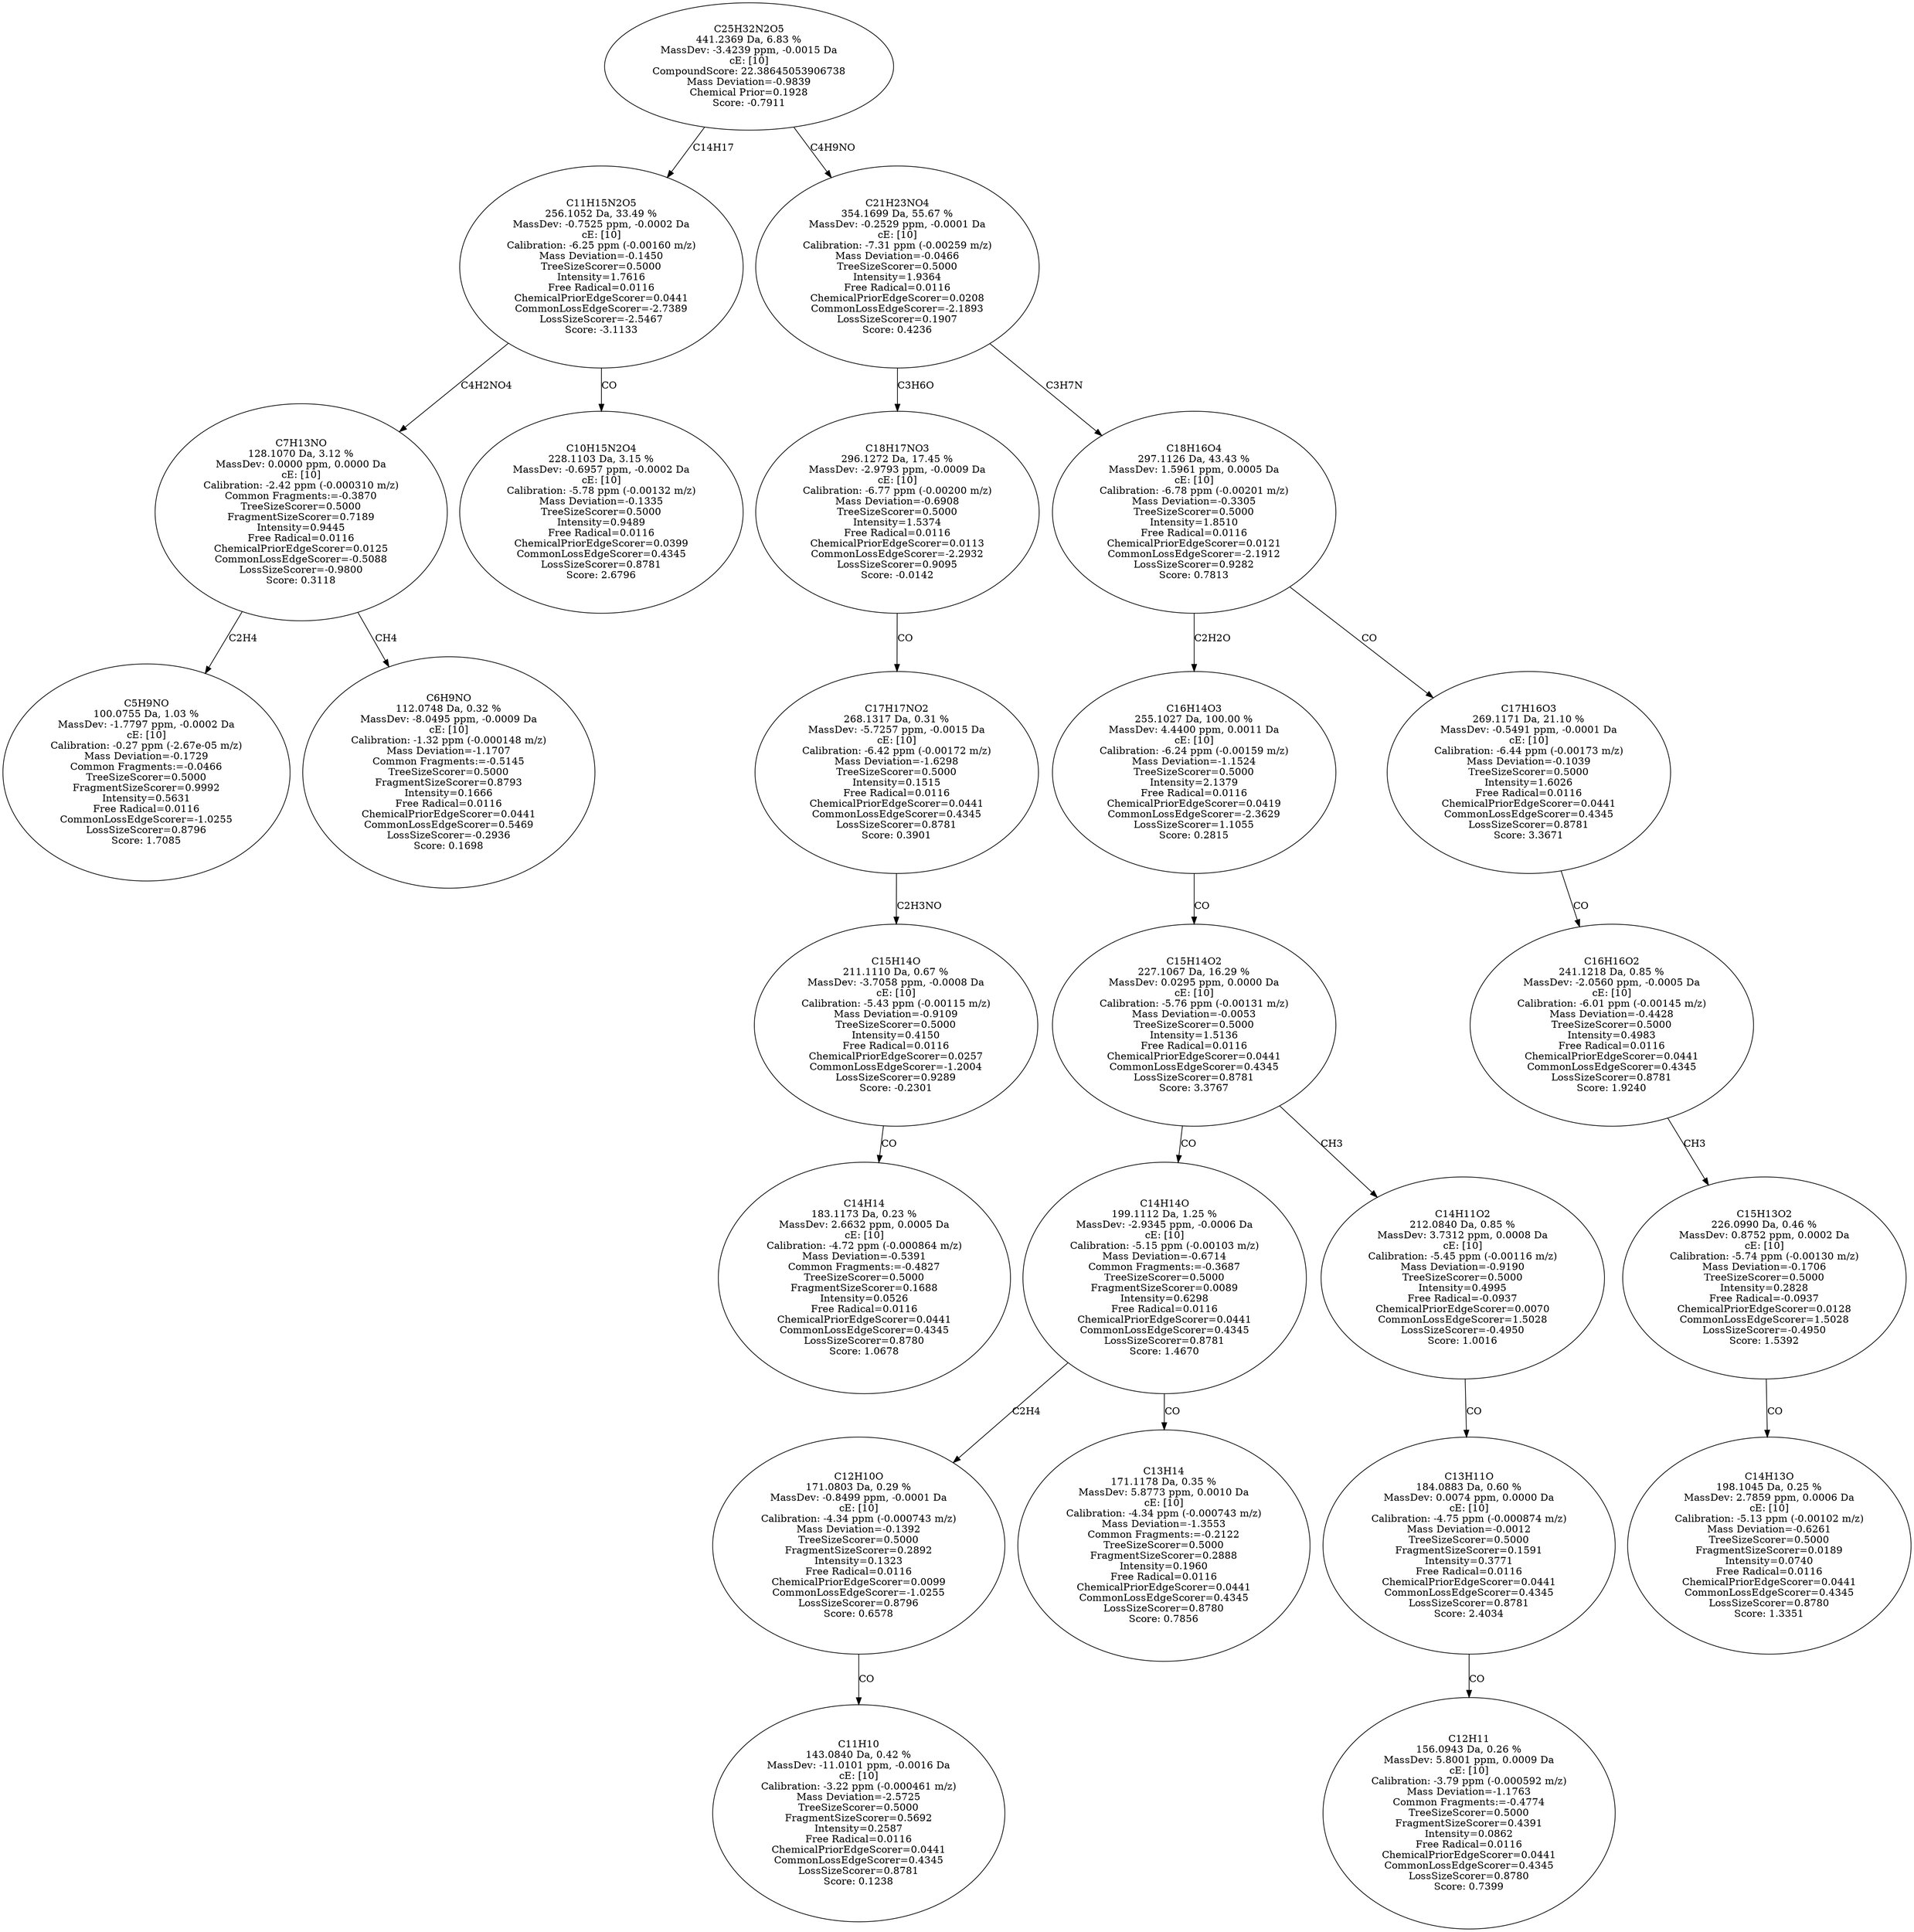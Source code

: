 strict digraph {
v1 [label="C5H9NO\n100.0755 Da, 1.03 %\nMassDev: -1.7797 ppm, -0.0002 Da\ncE: [10]\nCalibration: -0.27 ppm (-2.67e-05 m/z)\nMass Deviation=-0.1729\nCommon Fragments:=-0.0466\nTreeSizeScorer=0.5000\nFragmentSizeScorer=0.9992\nIntensity=0.5631\nFree Radical=0.0116\nCommonLossEdgeScorer=-1.0255\nLossSizeScorer=0.8796\nScore: 1.7085"];
v2 [label="C6H9NO\n112.0748 Da, 0.32 %\nMassDev: -8.0495 ppm, -0.0009 Da\ncE: [10]\nCalibration: -1.32 ppm (-0.000148 m/z)\nMass Deviation=-1.1707\nCommon Fragments:=-0.5145\nTreeSizeScorer=0.5000\nFragmentSizeScorer=0.8793\nIntensity=0.1666\nFree Radical=0.0116\nChemicalPriorEdgeScorer=0.0441\nCommonLossEdgeScorer=0.5469\nLossSizeScorer=-0.2936\nScore: 0.1698"];
v3 [label="C7H13NO\n128.1070 Da, 3.12 %\nMassDev: 0.0000 ppm, 0.0000 Da\ncE: [10]\nCalibration: -2.42 ppm (-0.000310 m/z)\nCommon Fragments:=-0.3870\nTreeSizeScorer=0.5000\nFragmentSizeScorer=0.7189\nIntensity=0.9445\nFree Radical=0.0116\nChemicalPriorEdgeScorer=0.0125\nCommonLossEdgeScorer=-0.5088\nLossSizeScorer=-0.9800\nScore: 0.3118"];
v4 [label="C10H15N2O4\n228.1103 Da, 3.15 %\nMassDev: -0.6957 ppm, -0.0002 Da\ncE: [10]\nCalibration: -5.78 ppm (-0.00132 m/z)\nMass Deviation=-0.1335\nTreeSizeScorer=0.5000\nIntensity=0.9489\nFree Radical=0.0116\nChemicalPriorEdgeScorer=0.0399\nCommonLossEdgeScorer=0.4345\nLossSizeScorer=0.8781\nScore: 2.6796"];
v5 [label="C11H15N2O5\n256.1052 Da, 33.49 %\nMassDev: -0.7525 ppm, -0.0002 Da\ncE: [10]\nCalibration: -6.25 ppm (-0.00160 m/z)\nMass Deviation=-0.1450\nTreeSizeScorer=0.5000\nIntensity=1.7616\nFree Radical=0.0116\nChemicalPriorEdgeScorer=0.0441\nCommonLossEdgeScorer=-2.7389\nLossSizeScorer=-2.5467\nScore: -3.1133"];
v6 [label="C14H14\n183.1173 Da, 0.23 %\nMassDev: 2.6632 ppm, 0.0005 Da\ncE: [10]\nCalibration: -4.72 ppm (-0.000864 m/z)\nMass Deviation=-0.5391\nCommon Fragments:=-0.4827\nTreeSizeScorer=0.5000\nFragmentSizeScorer=0.1688\nIntensity=0.0526\nFree Radical=0.0116\nChemicalPriorEdgeScorer=0.0441\nCommonLossEdgeScorer=0.4345\nLossSizeScorer=0.8780\nScore: 1.0678"];
v7 [label="C15H14O\n211.1110 Da, 0.67 %\nMassDev: -3.7058 ppm, -0.0008 Da\ncE: [10]\nCalibration: -5.43 ppm (-0.00115 m/z)\nMass Deviation=-0.9109\nTreeSizeScorer=0.5000\nIntensity=0.4150\nFree Radical=0.0116\nChemicalPriorEdgeScorer=0.0257\nCommonLossEdgeScorer=-1.2004\nLossSizeScorer=0.9289\nScore: -0.2301"];
v8 [label="C17H17NO2\n268.1317 Da, 0.31 %\nMassDev: -5.7257 ppm, -0.0015 Da\ncE: [10]\nCalibration: -6.42 ppm (-0.00172 m/z)\nMass Deviation=-1.6298\nTreeSizeScorer=0.5000\nIntensity=0.1515\nFree Radical=0.0116\nChemicalPriorEdgeScorer=0.0441\nCommonLossEdgeScorer=0.4345\nLossSizeScorer=0.8781\nScore: 0.3901"];
v9 [label="C18H17NO3\n296.1272 Da, 17.45 %\nMassDev: -2.9793 ppm, -0.0009 Da\ncE: [10]\nCalibration: -6.77 ppm (-0.00200 m/z)\nMass Deviation=-0.6908\nTreeSizeScorer=0.5000\nIntensity=1.5374\nFree Radical=0.0116\nChemicalPriorEdgeScorer=0.0113\nCommonLossEdgeScorer=-2.2932\nLossSizeScorer=0.9095\nScore: -0.0142"];
v10 [label="C11H10\n143.0840 Da, 0.42 %\nMassDev: -11.0101 ppm, -0.0016 Da\ncE: [10]\nCalibration: -3.22 ppm (-0.000461 m/z)\nMass Deviation=-2.5725\nTreeSizeScorer=0.5000\nFragmentSizeScorer=0.5692\nIntensity=0.2587\nFree Radical=0.0116\nChemicalPriorEdgeScorer=0.0441\nCommonLossEdgeScorer=0.4345\nLossSizeScorer=0.8781\nScore: 0.1238"];
v11 [label="C12H10O\n171.0803 Da, 0.29 %\nMassDev: -0.8499 ppm, -0.0001 Da\ncE: [10]\nCalibration: -4.34 ppm (-0.000743 m/z)\nMass Deviation=-0.1392\nTreeSizeScorer=0.5000\nFragmentSizeScorer=0.2892\nIntensity=0.1323\nFree Radical=0.0116\nChemicalPriorEdgeScorer=0.0099\nCommonLossEdgeScorer=-1.0255\nLossSizeScorer=0.8796\nScore: 0.6578"];
v12 [label="C13H14\n171.1178 Da, 0.35 %\nMassDev: 5.8773 ppm, 0.0010 Da\ncE: [10]\nCalibration: -4.34 ppm (-0.000743 m/z)\nMass Deviation=-1.3553\nCommon Fragments:=-0.2122\nTreeSizeScorer=0.5000\nFragmentSizeScorer=0.2888\nIntensity=0.1960\nFree Radical=0.0116\nChemicalPriorEdgeScorer=0.0441\nCommonLossEdgeScorer=0.4345\nLossSizeScorer=0.8780\nScore: 0.7856"];
v13 [label="C14H14O\n199.1112 Da, 1.25 %\nMassDev: -2.9345 ppm, -0.0006 Da\ncE: [10]\nCalibration: -5.15 ppm (-0.00103 m/z)\nMass Deviation=-0.6714\nCommon Fragments:=-0.3687\nTreeSizeScorer=0.5000\nFragmentSizeScorer=0.0089\nIntensity=0.6298\nFree Radical=0.0116\nChemicalPriorEdgeScorer=0.0441\nCommonLossEdgeScorer=0.4345\nLossSizeScorer=0.8781\nScore: 1.4670"];
v14 [label="C12H11\n156.0943 Da, 0.26 %\nMassDev: 5.8001 ppm, 0.0009 Da\ncE: [10]\nCalibration: -3.79 ppm (-0.000592 m/z)\nMass Deviation=-1.1763\nCommon Fragments:=-0.4774\nTreeSizeScorer=0.5000\nFragmentSizeScorer=0.4391\nIntensity=0.0862\nFree Radical=0.0116\nChemicalPriorEdgeScorer=0.0441\nCommonLossEdgeScorer=0.4345\nLossSizeScorer=0.8780\nScore: 0.7399"];
v15 [label="C13H11O\n184.0883 Da, 0.60 %\nMassDev: 0.0074 ppm, 0.0000 Da\ncE: [10]\nCalibration: -4.75 ppm (-0.000874 m/z)\nMass Deviation=-0.0012\nTreeSizeScorer=0.5000\nFragmentSizeScorer=0.1591\nIntensity=0.3771\nFree Radical=0.0116\nChemicalPriorEdgeScorer=0.0441\nCommonLossEdgeScorer=0.4345\nLossSizeScorer=0.8781\nScore: 2.4034"];
v16 [label="C14H11O2\n212.0840 Da, 0.85 %\nMassDev: 3.7312 ppm, 0.0008 Da\ncE: [10]\nCalibration: -5.45 ppm (-0.00116 m/z)\nMass Deviation=-0.9190\nTreeSizeScorer=0.5000\nIntensity=0.4995\nFree Radical=-0.0937\nChemicalPriorEdgeScorer=0.0070\nCommonLossEdgeScorer=1.5028\nLossSizeScorer=-0.4950\nScore: 1.0016"];
v17 [label="C15H14O2\n227.1067 Da, 16.29 %\nMassDev: 0.0295 ppm, 0.0000 Da\ncE: [10]\nCalibration: -5.76 ppm (-0.00131 m/z)\nMass Deviation=-0.0053\nTreeSizeScorer=0.5000\nIntensity=1.5136\nFree Radical=0.0116\nChemicalPriorEdgeScorer=0.0441\nCommonLossEdgeScorer=0.4345\nLossSizeScorer=0.8781\nScore: 3.3767"];
v18 [label="C16H14O3\n255.1027 Da, 100.00 %\nMassDev: 4.4400 ppm, 0.0011 Da\ncE: [10]\nCalibration: -6.24 ppm (-0.00159 m/z)\nMass Deviation=-1.1524\nTreeSizeScorer=0.5000\nIntensity=2.1379\nFree Radical=0.0116\nChemicalPriorEdgeScorer=0.0419\nCommonLossEdgeScorer=-2.3629\nLossSizeScorer=1.1055\nScore: 0.2815"];
v19 [label="C14H13O\n198.1045 Da, 0.25 %\nMassDev: 2.7859 ppm, 0.0006 Da\ncE: [10]\nCalibration: -5.13 ppm (-0.00102 m/z)\nMass Deviation=-0.6261\nTreeSizeScorer=0.5000\nFragmentSizeScorer=0.0189\nIntensity=0.0740\nFree Radical=0.0116\nChemicalPriorEdgeScorer=0.0441\nCommonLossEdgeScorer=0.4345\nLossSizeScorer=0.8780\nScore: 1.3351"];
v20 [label="C15H13O2\n226.0990 Da, 0.46 %\nMassDev: 0.8752 ppm, 0.0002 Da\ncE: [10]\nCalibration: -5.74 ppm (-0.00130 m/z)\nMass Deviation=-0.1706\nTreeSizeScorer=0.5000\nIntensity=0.2828\nFree Radical=-0.0937\nChemicalPriorEdgeScorer=0.0128\nCommonLossEdgeScorer=1.5028\nLossSizeScorer=-0.4950\nScore: 1.5392"];
v21 [label="C16H16O2\n241.1218 Da, 0.85 %\nMassDev: -2.0560 ppm, -0.0005 Da\ncE: [10]\nCalibration: -6.01 ppm (-0.00145 m/z)\nMass Deviation=-0.4428\nTreeSizeScorer=0.5000\nIntensity=0.4983\nFree Radical=0.0116\nChemicalPriorEdgeScorer=0.0441\nCommonLossEdgeScorer=0.4345\nLossSizeScorer=0.8781\nScore: 1.9240"];
v22 [label="C17H16O3\n269.1171 Da, 21.10 %\nMassDev: -0.5491 ppm, -0.0001 Da\ncE: [10]\nCalibration: -6.44 ppm (-0.00173 m/z)\nMass Deviation=-0.1039\nTreeSizeScorer=0.5000\nIntensity=1.6026\nFree Radical=0.0116\nChemicalPriorEdgeScorer=0.0441\nCommonLossEdgeScorer=0.4345\nLossSizeScorer=0.8781\nScore: 3.3671"];
v23 [label="C18H16O4\n297.1126 Da, 43.43 %\nMassDev: 1.5961 ppm, 0.0005 Da\ncE: [10]\nCalibration: -6.78 ppm (-0.00201 m/z)\nMass Deviation=-0.3305\nTreeSizeScorer=0.5000\nIntensity=1.8510\nFree Radical=0.0116\nChemicalPriorEdgeScorer=0.0121\nCommonLossEdgeScorer=-2.1912\nLossSizeScorer=0.9282\nScore: 0.7813"];
v24 [label="C21H23NO4\n354.1699 Da, 55.67 %\nMassDev: -0.2529 ppm, -0.0001 Da\ncE: [10]\nCalibration: -7.31 ppm (-0.00259 m/z)\nMass Deviation=-0.0466\nTreeSizeScorer=0.5000\nIntensity=1.9364\nFree Radical=0.0116\nChemicalPriorEdgeScorer=0.0208\nCommonLossEdgeScorer=-2.1893\nLossSizeScorer=0.1907\nScore: 0.4236"];
v25 [label="C25H32N2O5\n441.2369 Da, 6.83 %\nMassDev: -3.4239 ppm, -0.0015 Da\ncE: [10]\nCompoundScore: 22.38645053906738\nMass Deviation=-0.9839\nChemical Prior=0.1928\nScore: -0.7911"];
v3 -> v1 [label="C2H4"];
v3 -> v2 [label="CH4"];
v5 -> v3 [label="C4H2NO4"];
v5 -> v4 [label="CO"];
v25 -> v5 [label="C14H17"];
v7 -> v6 [label="CO"];
v8 -> v7 [label="C2H3NO"];
v9 -> v8 [label="CO"];
v24 -> v9 [label="C3H6O"];
v11 -> v10 [label="CO"];
v13 -> v11 [label="C2H4"];
v13 -> v12 [label="CO"];
v17 -> v13 [label="CO"];
v15 -> v14 [label="CO"];
v16 -> v15 [label="CO"];
v17 -> v16 [label="CH3"];
v18 -> v17 [label="CO"];
v23 -> v18 [label="C2H2O"];
v20 -> v19 [label="CO"];
v21 -> v20 [label="CH3"];
v22 -> v21 [label="CO"];
v23 -> v22 [label="CO"];
v24 -> v23 [label="C3H7N"];
v25 -> v24 [label="C4H9NO"];
}